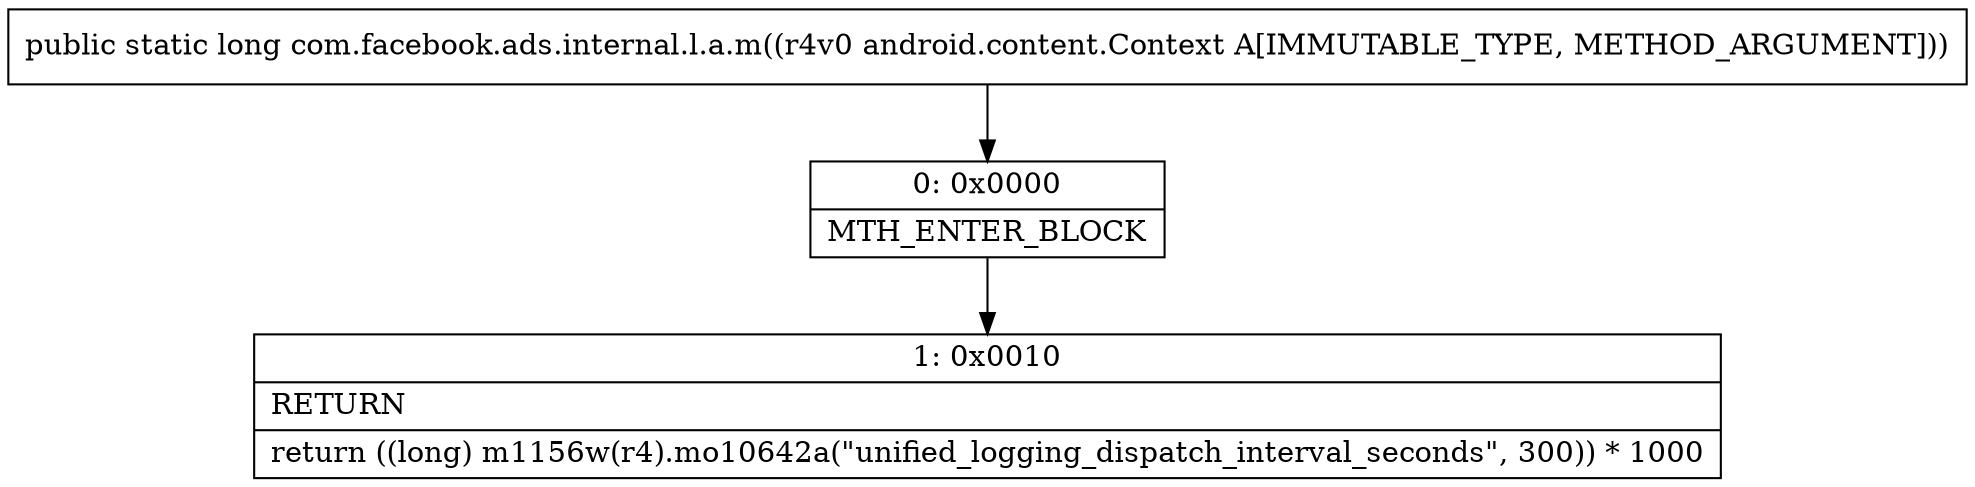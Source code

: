 digraph "CFG forcom.facebook.ads.internal.l.a.m(Landroid\/content\/Context;)J" {
Node_0 [shape=record,label="{0\:\ 0x0000|MTH_ENTER_BLOCK\l}"];
Node_1 [shape=record,label="{1\:\ 0x0010|RETURN\l|return ((long) m1156w(r4).mo10642a(\"unified_logging_dispatch_interval_seconds\", 300)) * 1000\l}"];
MethodNode[shape=record,label="{public static long com.facebook.ads.internal.l.a.m((r4v0 android.content.Context A[IMMUTABLE_TYPE, METHOD_ARGUMENT])) }"];
MethodNode -> Node_0;
Node_0 -> Node_1;
}

